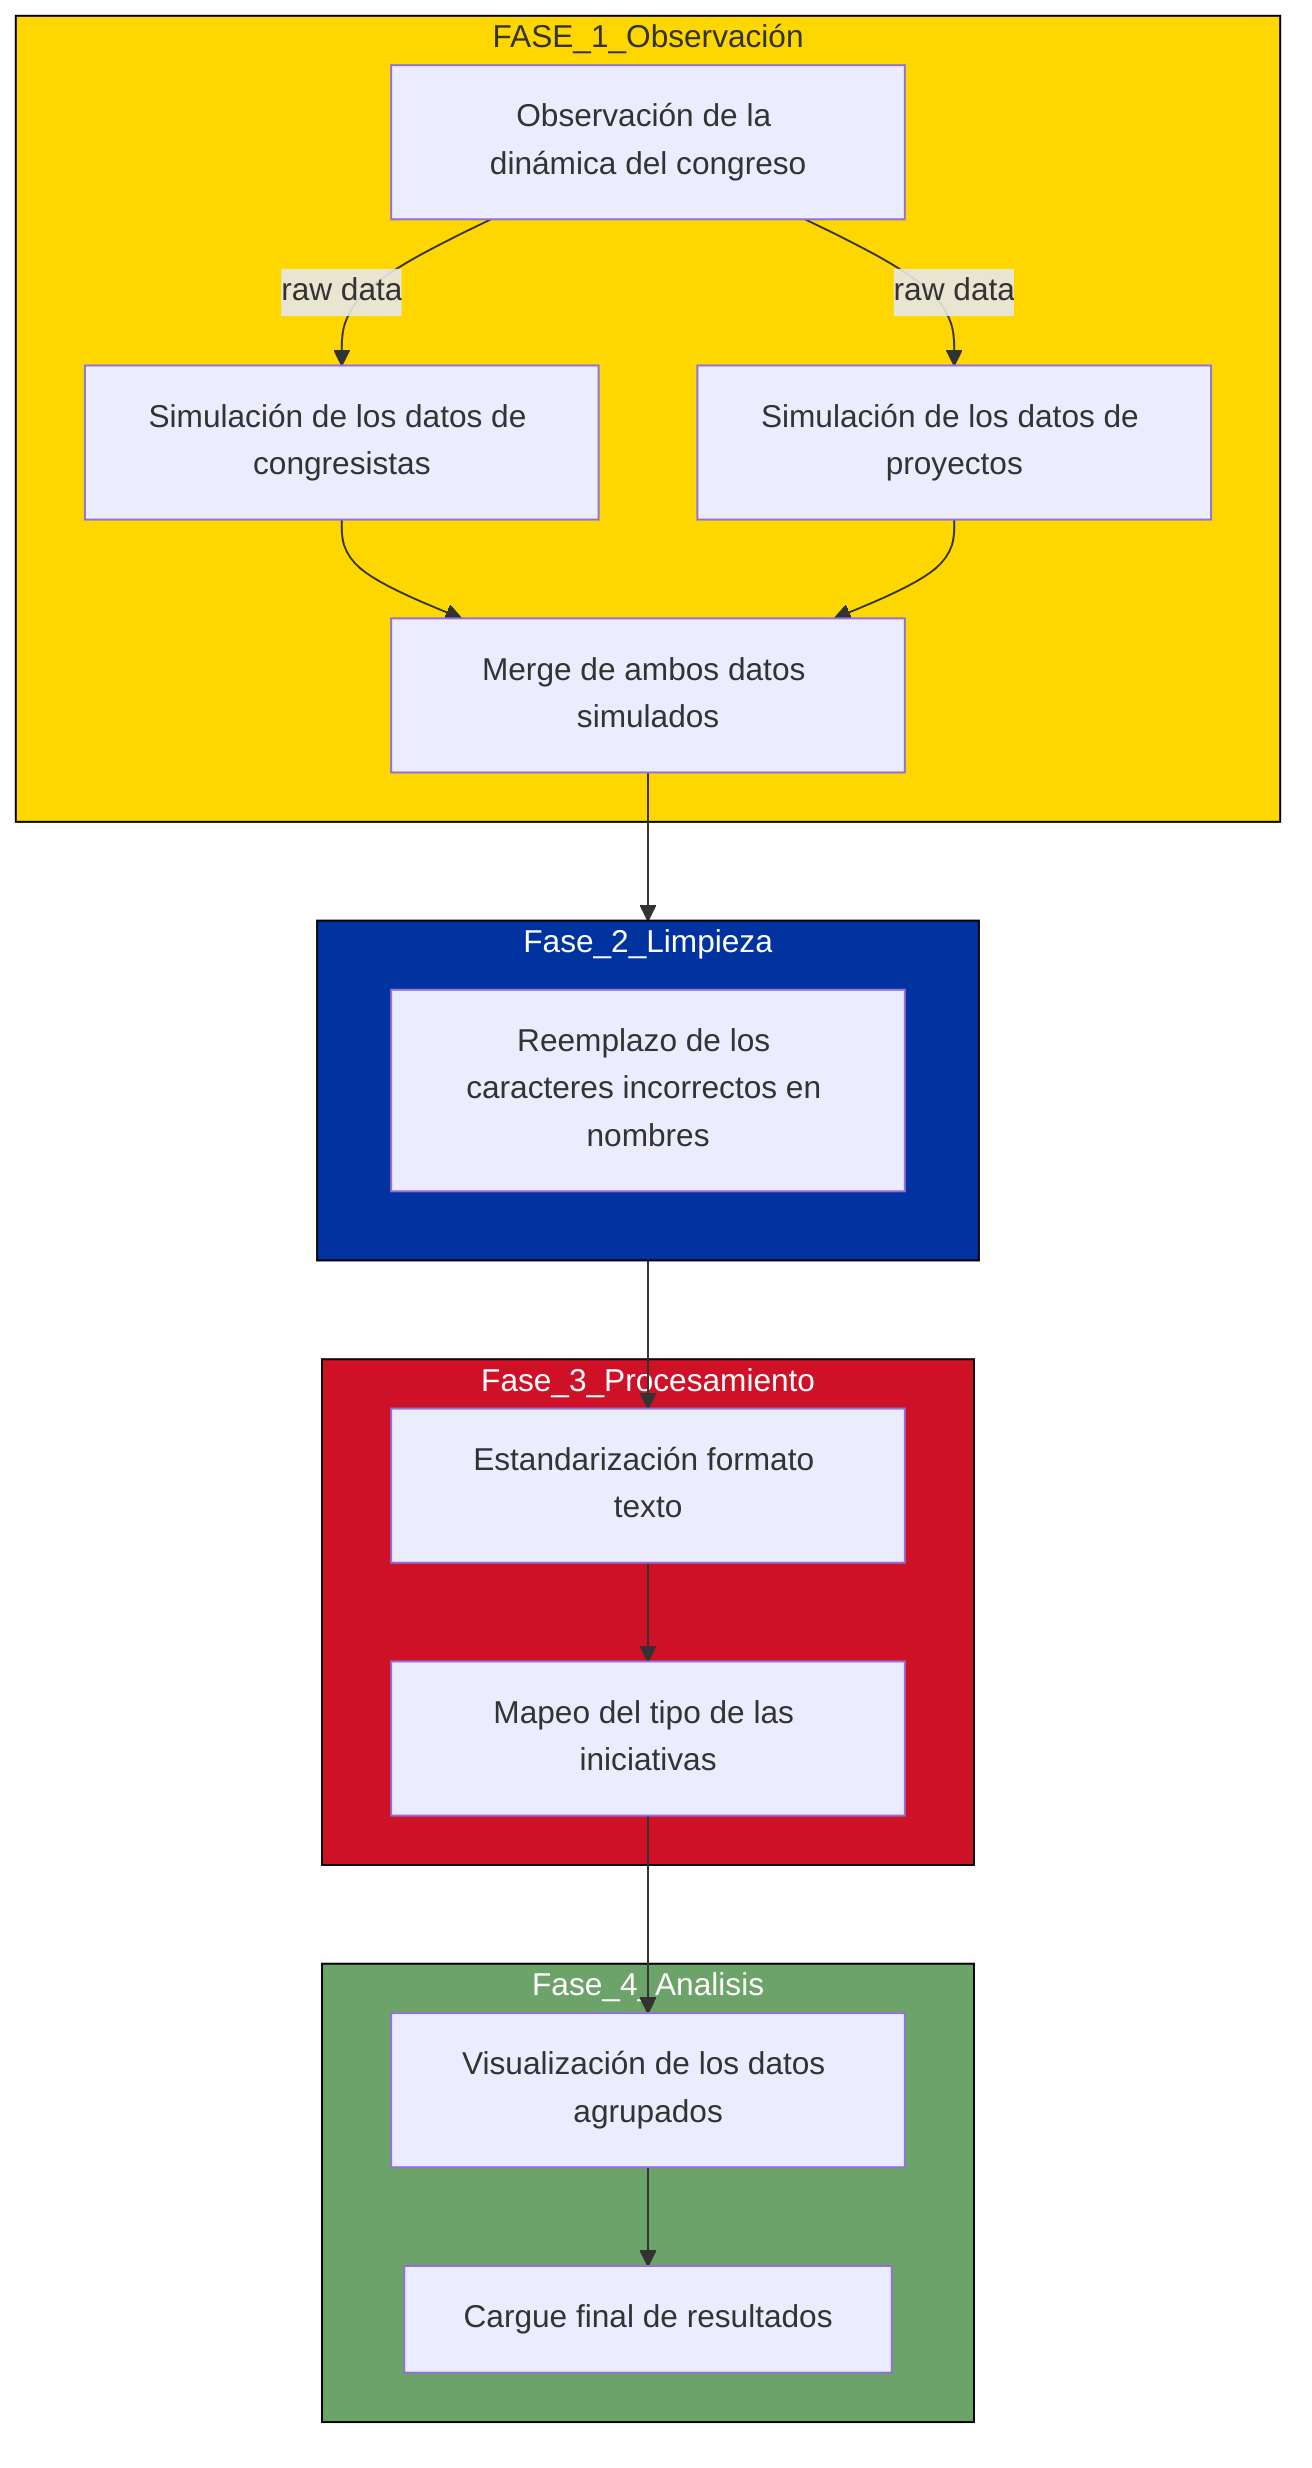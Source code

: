 flowchart TB
    subgraph FASE_1_Observación
        style FASE_1_Observación fill:#FFD700,stroke:#000
        A1[Observación de la dinámica del congreso] -->|raw data| A21[Simulación de los datos de congresistas]
        A1[Observación de la dinámica del congreso] -->|raw data| A22[Simulación de los datos de proyectos]
        A21[Simulación de los datos de congresistas] --> A3[Merge de ambos datos simulados]
        A22[Simulación de los datos de proyectos] --> A3[Merge de ambos datos simulados]
    end

    A3 --> Fase_2_Limpieza

    subgraph Fase_2_Limpieza
        style Fase_2_Limpieza fill:#0033A0,stroke:#000,color:white
        B1[Reemplazo de los caracteres incorrectos en nombres]
    end

    Fase_2_Limpieza --> C1

    subgraph Fase_3_Procesamiento
        style Fase_3_Procesamiento fill:#CE1126,stroke:#000,color:white
        C1[Estandarización formato texto] --> C2[Mapeo del tipo de las iniciativas]
    end

    C2 --> D1

    subgraph Fase_4_Analisis
        style Fase_4_Analisis fill:#6BA368,stroke:#000,color:white
        D1[Visualización de los datos agrupados]
        D2[Cargue final de resultados]
        D1 --> D2
    end